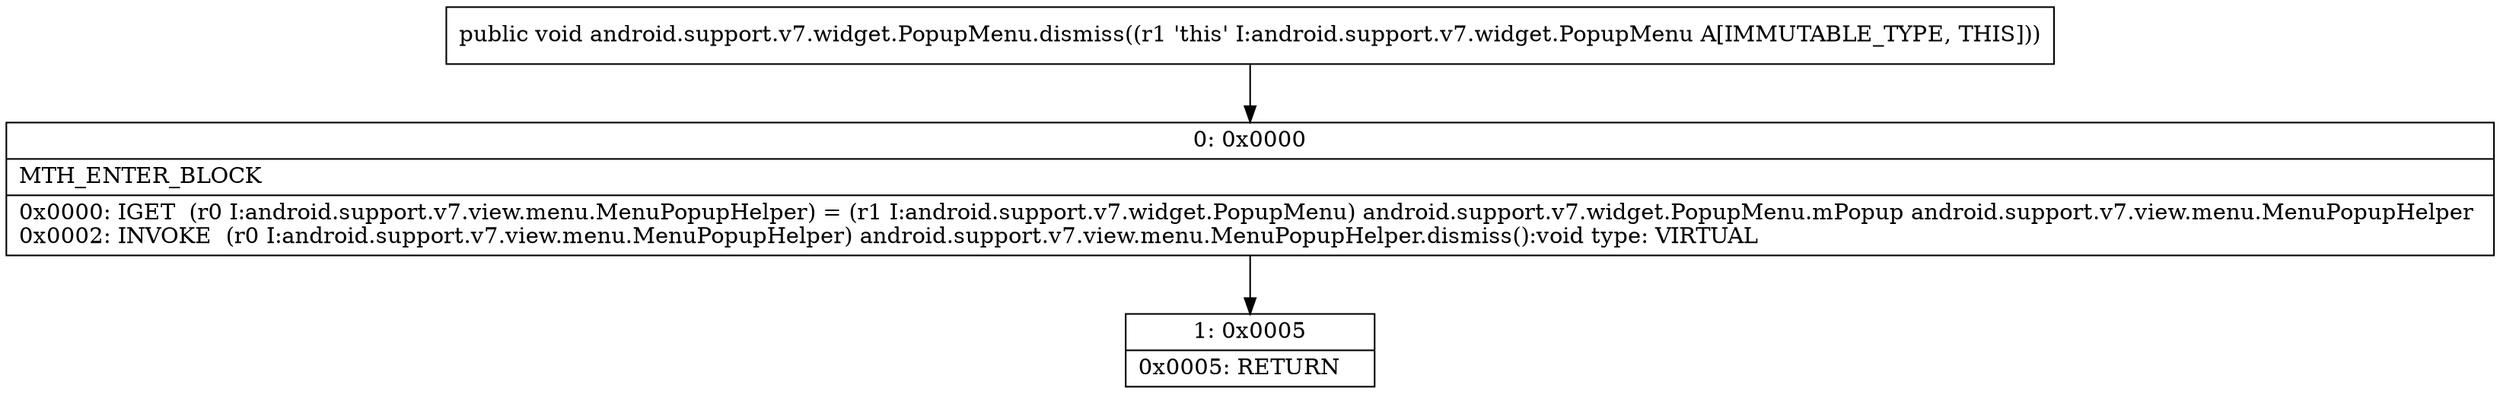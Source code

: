 digraph "CFG forandroid.support.v7.widget.PopupMenu.dismiss()V" {
Node_0 [shape=record,label="{0\:\ 0x0000|MTH_ENTER_BLOCK\l|0x0000: IGET  (r0 I:android.support.v7.view.menu.MenuPopupHelper) = (r1 I:android.support.v7.widget.PopupMenu) android.support.v7.widget.PopupMenu.mPopup android.support.v7.view.menu.MenuPopupHelper \l0x0002: INVOKE  (r0 I:android.support.v7.view.menu.MenuPopupHelper) android.support.v7.view.menu.MenuPopupHelper.dismiss():void type: VIRTUAL \l}"];
Node_1 [shape=record,label="{1\:\ 0x0005|0x0005: RETURN   \l}"];
MethodNode[shape=record,label="{public void android.support.v7.widget.PopupMenu.dismiss((r1 'this' I:android.support.v7.widget.PopupMenu A[IMMUTABLE_TYPE, THIS])) }"];
MethodNode -> Node_0;
Node_0 -> Node_1;
}


